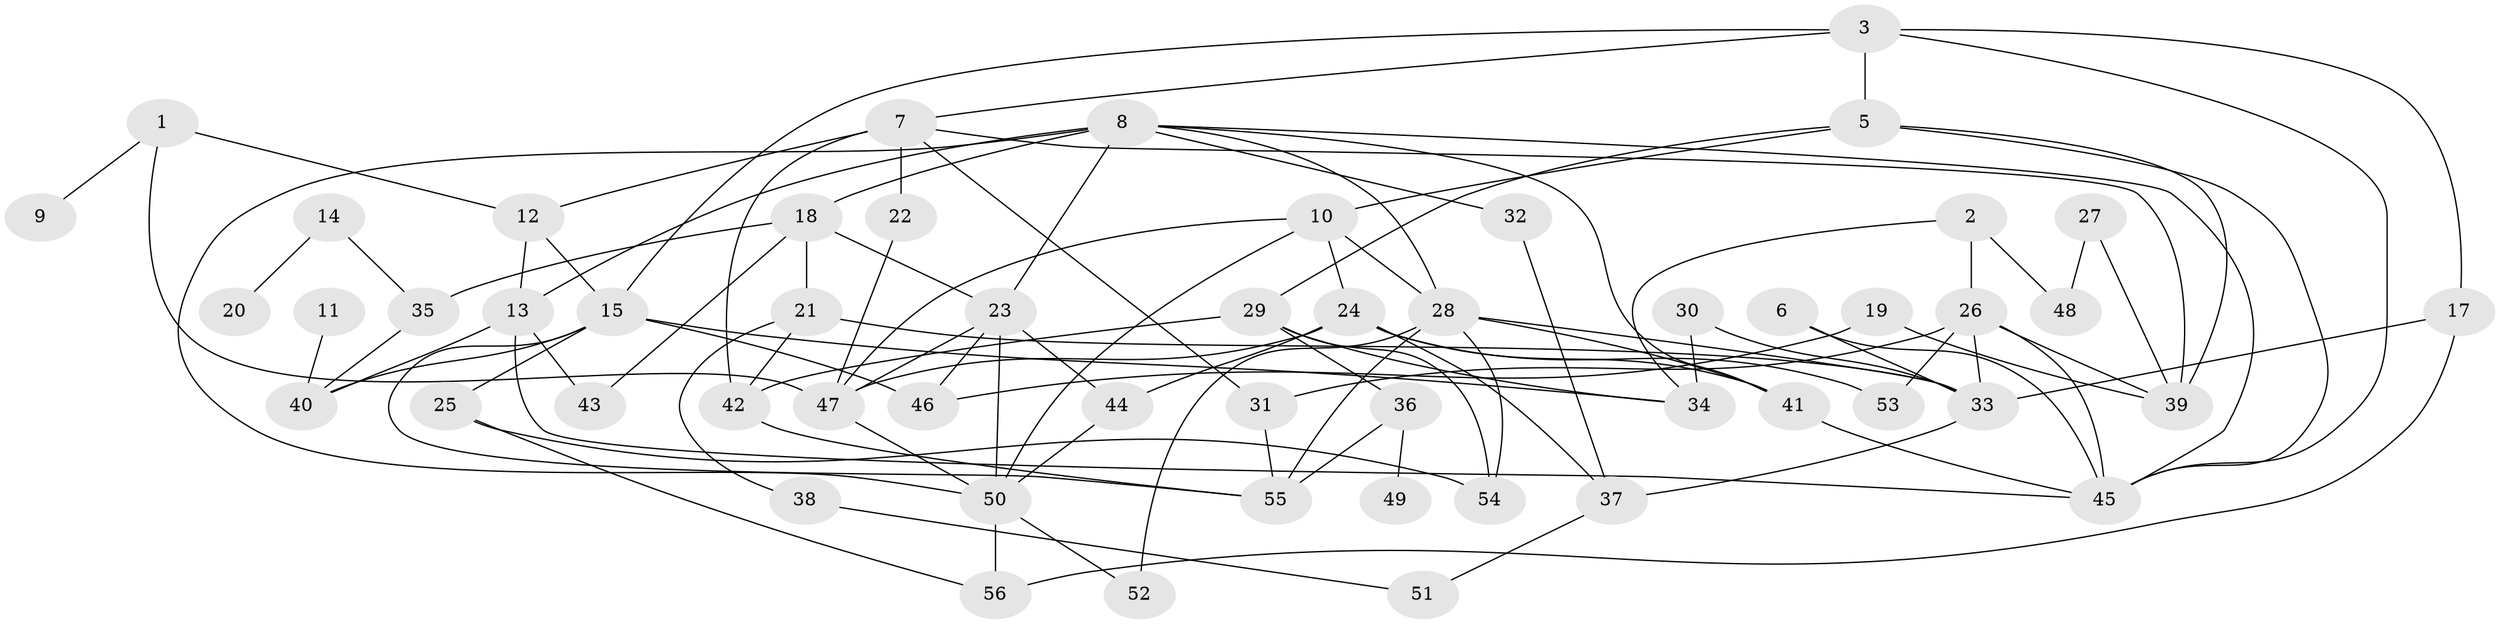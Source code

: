// original degree distribution, {4: 0.15178571428571427, 1: 0.125, 6: 0.026785714285714284, 3: 0.21428571428571427, 2: 0.32142857142857145, 7: 0.03571428571428571, 5: 0.10714285714285714, 0: 0.017857142857142856}
// Generated by graph-tools (version 1.1) at 2025/00/03/09/25 03:00:54]
// undirected, 54 vertices, 102 edges
graph export_dot {
graph [start="1"]
  node [color=gray90,style=filled];
  1;
  2;
  3;
  5;
  6;
  7;
  8;
  9;
  10;
  11;
  12;
  13;
  14;
  15;
  17;
  18;
  19;
  20;
  21;
  22;
  23;
  24;
  25;
  26;
  27;
  28;
  29;
  30;
  31;
  32;
  33;
  34;
  35;
  36;
  37;
  38;
  39;
  40;
  41;
  42;
  43;
  44;
  45;
  46;
  47;
  48;
  49;
  50;
  51;
  52;
  53;
  54;
  55;
  56;
  1 -- 9 [weight=1.0];
  1 -- 12 [weight=1.0];
  1 -- 47 [weight=1.0];
  2 -- 26 [weight=1.0];
  2 -- 34 [weight=1.0];
  2 -- 48 [weight=1.0];
  3 -- 5 [weight=1.0];
  3 -- 7 [weight=1.0];
  3 -- 15 [weight=1.0];
  3 -- 17 [weight=1.0];
  3 -- 45 [weight=1.0];
  5 -- 10 [weight=1.0];
  5 -- 29 [weight=1.0];
  5 -- 39 [weight=1.0];
  5 -- 45 [weight=1.0];
  6 -- 33 [weight=1.0];
  6 -- 45 [weight=1.0];
  7 -- 12 [weight=1.0];
  7 -- 22 [weight=1.0];
  7 -- 31 [weight=1.0];
  7 -- 39 [weight=1.0];
  7 -- 42 [weight=2.0];
  8 -- 13 [weight=1.0];
  8 -- 18 [weight=1.0];
  8 -- 23 [weight=1.0];
  8 -- 28 [weight=1.0];
  8 -- 32 [weight=1.0];
  8 -- 41 [weight=1.0];
  8 -- 45 [weight=1.0];
  8 -- 50 [weight=2.0];
  10 -- 24 [weight=1.0];
  10 -- 28 [weight=1.0];
  10 -- 47 [weight=1.0];
  10 -- 50 [weight=1.0];
  11 -- 40 [weight=1.0];
  12 -- 13 [weight=1.0];
  12 -- 15 [weight=1.0];
  13 -- 40 [weight=1.0];
  13 -- 43 [weight=1.0];
  13 -- 45 [weight=1.0];
  14 -- 20 [weight=1.0];
  14 -- 35 [weight=1.0];
  15 -- 25 [weight=1.0];
  15 -- 34 [weight=1.0];
  15 -- 40 [weight=1.0];
  15 -- 46 [weight=1.0];
  15 -- 55 [weight=1.0];
  17 -- 33 [weight=1.0];
  17 -- 56 [weight=1.0];
  18 -- 21 [weight=1.0];
  18 -- 23 [weight=2.0];
  18 -- 35 [weight=1.0];
  18 -- 43 [weight=1.0];
  19 -- 39 [weight=1.0];
  19 -- 46 [weight=1.0];
  21 -- 33 [weight=1.0];
  21 -- 38 [weight=1.0];
  21 -- 42 [weight=2.0];
  22 -- 47 [weight=1.0];
  23 -- 44 [weight=1.0];
  23 -- 46 [weight=1.0];
  23 -- 47 [weight=1.0];
  23 -- 50 [weight=1.0];
  24 -- 37 [weight=1.0];
  24 -- 41 [weight=2.0];
  24 -- 44 [weight=1.0];
  24 -- 47 [weight=1.0];
  24 -- 53 [weight=1.0];
  25 -- 54 [weight=1.0];
  25 -- 56 [weight=1.0];
  26 -- 31 [weight=1.0];
  26 -- 33 [weight=1.0];
  26 -- 39 [weight=1.0];
  26 -- 45 [weight=1.0];
  26 -- 53 [weight=1.0];
  27 -- 39 [weight=1.0];
  27 -- 48 [weight=1.0];
  28 -- 33 [weight=1.0];
  28 -- 41 [weight=1.0];
  28 -- 52 [weight=1.0];
  28 -- 54 [weight=1.0];
  28 -- 55 [weight=2.0];
  29 -- 34 [weight=1.0];
  29 -- 36 [weight=1.0];
  29 -- 42 [weight=1.0];
  29 -- 54 [weight=1.0];
  30 -- 33 [weight=1.0];
  30 -- 34 [weight=1.0];
  31 -- 55 [weight=1.0];
  32 -- 37 [weight=1.0];
  33 -- 37 [weight=1.0];
  35 -- 40 [weight=1.0];
  36 -- 49 [weight=1.0];
  36 -- 55 [weight=1.0];
  37 -- 51 [weight=1.0];
  38 -- 51 [weight=1.0];
  41 -- 45 [weight=1.0];
  42 -- 55 [weight=1.0];
  44 -- 50 [weight=1.0];
  47 -- 50 [weight=1.0];
  50 -- 52 [weight=1.0];
  50 -- 56 [weight=1.0];
}

